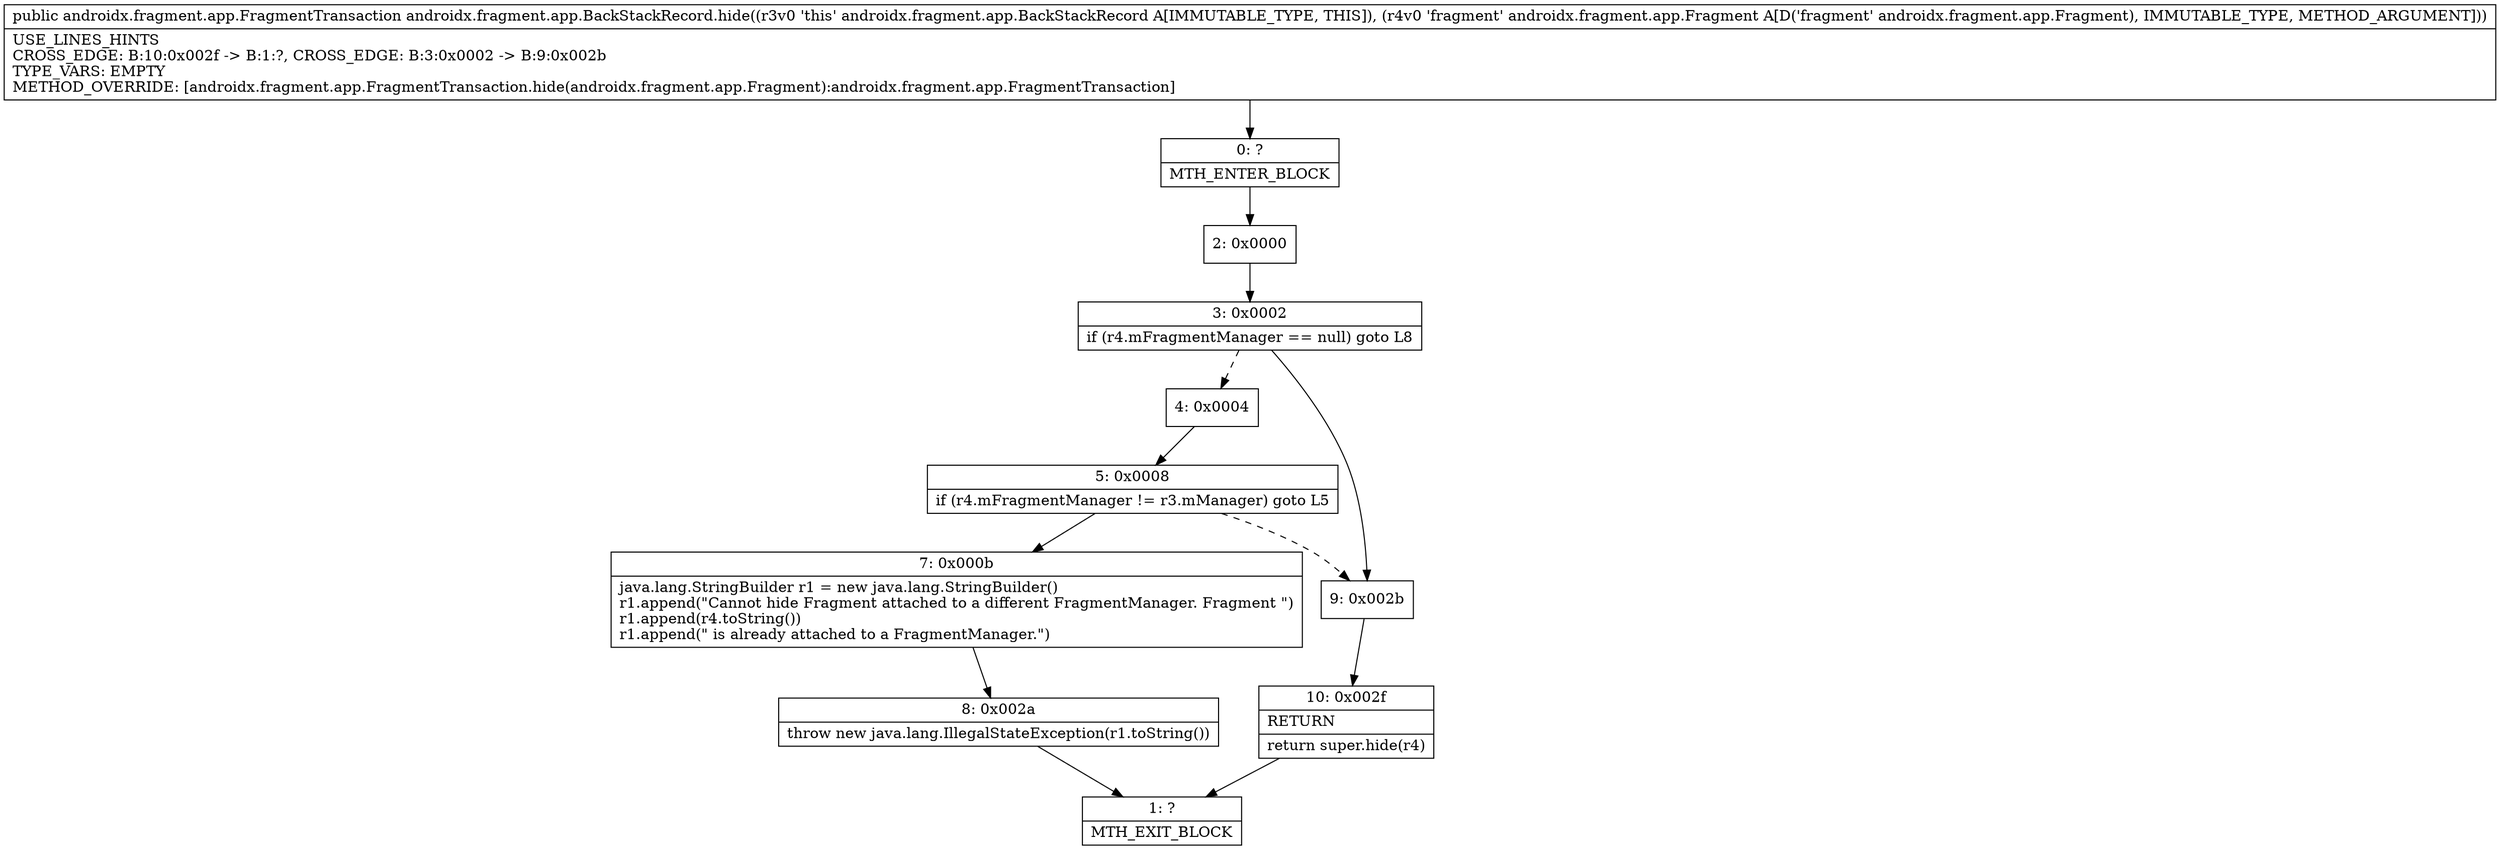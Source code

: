 digraph "CFG forandroidx.fragment.app.BackStackRecord.hide(Landroidx\/fragment\/app\/Fragment;)Landroidx\/fragment\/app\/FragmentTransaction;" {
Node_0 [shape=record,label="{0\:\ ?|MTH_ENTER_BLOCK\l}"];
Node_2 [shape=record,label="{2\:\ 0x0000}"];
Node_3 [shape=record,label="{3\:\ 0x0002|if (r4.mFragmentManager == null) goto L8\l}"];
Node_4 [shape=record,label="{4\:\ 0x0004}"];
Node_5 [shape=record,label="{5\:\ 0x0008|if (r4.mFragmentManager != r3.mManager) goto L5\l}"];
Node_7 [shape=record,label="{7\:\ 0x000b|java.lang.StringBuilder r1 = new java.lang.StringBuilder()\lr1.append(\"Cannot hide Fragment attached to a different FragmentManager. Fragment \")\lr1.append(r4.toString())\lr1.append(\" is already attached to a FragmentManager.\")\l}"];
Node_8 [shape=record,label="{8\:\ 0x002a|throw new java.lang.IllegalStateException(r1.toString())\l}"];
Node_1 [shape=record,label="{1\:\ ?|MTH_EXIT_BLOCK\l}"];
Node_9 [shape=record,label="{9\:\ 0x002b}"];
Node_10 [shape=record,label="{10\:\ 0x002f|RETURN\l|return super.hide(r4)\l}"];
MethodNode[shape=record,label="{public androidx.fragment.app.FragmentTransaction androidx.fragment.app.BackStackRecord.hide((r3v0 'this' androidx.fragment.app.BackStackRecord A[IMMUTABLE_TYPE, THIS]), (r4v0 'fragment' androidx.fragment.app.Fragment A[D('fragment' androidx.fragment.app.Fragment), IMMUTABLE_TYPE, METHOD_ARGUMENT]))  | USE_LINES_HINTS\lCROSS_EDGE: B:10:0x002f \-\> B:1:?, CROSS_EDGE: B:3:0x0002 \-\> B:9:0x002b\lTYPE_VARS: EMPTY\lMETHOD_OVERRIDE: [androidx.fragment.app.FragmentTransaction.hide(androidx.fragment.app.Fragment):androidx.fragment.app.FragmentTransaction]\l}"];
MethodNode -> Node_0;Node_0 -> Node_2;
Node_2 -> Node_3;
Node_3 -> Node_4[style=dashed];
Node_3 -> Node_9;
Node_4 -> Node_5;
Node_5 -> Node_7;
Node_5 -> Node_9[style=dashed];
Node_7 -> Node_8;
Node_8 -> Node_1;
Node_9 -> Node_10;
Node_10 -> Node_1;
}

